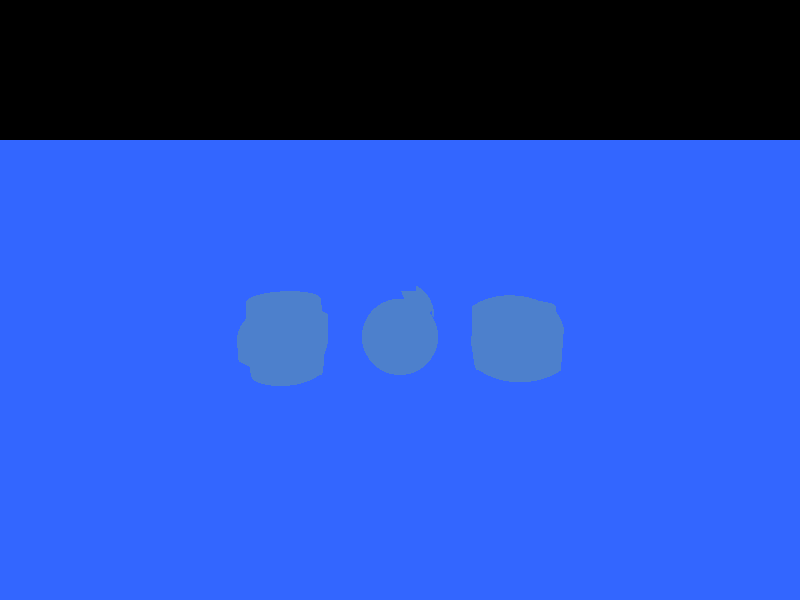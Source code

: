// Настройки камеры
camera {
  location <0, 5, -15>  // Позиция камеры
  look_at <0, 1, 0>     // Точка, на которую направлена камера
}

// Освещение
light_source {
  <0, 10, -10>          // Позиция источника света
  color rgb <1, 1, 1>   // Цвет света (белый)
}

// Текстура
#declare Surface_Texture = texture {
  pigment { color rgb <0.3, 0.5, 0.8> }
  finish { ambient 0.2 diffuse 0.8 }
}

// Изоповерхности с разными настройками
isosurface {
  function { pow(x, 2) + pow(y, 2) + pow(z, 2) - 1 } // Сфера радиусом 1
  texture { Surface_Texture }
}

isosurface {
  function { pow(x/1.5, 2) + pow(y, 2) + pow(z/2, 2) - 1 } // Эллипсоид
  translate <3, 0, 0>
  texture { Surface_Texture }
}

isosurface {
  function { pow(sqrt(pow(x, 2) + pow(z, 2)) - 1, 2) + pow(y, 2) - 0.25 } // Тор
  translate <-3, 0, 0>
  texture { Surface_Texture }
}

// Изоповерхности с преобразованиями
isosurface {
  function { pow(x, 2) + pow(y, 2) + pow(z/0.5, 2) - 1 } // Сжимаемая сфера
  texture { Surface_Texture }
}

isosurface {
  function { pow(x/2, 2) + pow(y, 2) + pow(z, 2) - 1 } // Растянутая сфера
  translate <3, 0, 0>
  texture { Surface_Texture }
}

isosurface {
  function { pow(x, 2) + pow(y/3, 2) + pow(z, 2) - 1 } // Вытянутая сфера
  translate <-3, 0, 0>
  texture { Surface_Texture }
}

// Изоповерхности, состоящие из нескольких операций
isosurface {
  function {
    max(
      pow(x, 2) + pow(y, 2) + pow(z, 2) - 1,  // Сфера 1
      pow(x - 1, 2) + pow(y - 1, 2) + pow(z, 2) - 1 // Сфера 2
    )
  }
  translate <0, 0, 2> // Сдвигаем вверх
  texture { Surface_Texture }
}

isosurface {
  function {
    max(
      pow(sqrt(pow(x, 2) + pow(z, 2)) - 1, 2) + pow(y, 2) - 0.25, // Тор 1
      pow(sqrt(pow(x - 1, 2) + pow(z - 1, 2)) - 0.5, 2) + pow(y, 2) - 0.1 // Тор 2
    )
  }
  translate <2, 0, 2> // Сдвигаем вверх
  texture { Surface_Texture }
}

// Плоскость для визуализации
plane {
  y, -2
  texture {
    pigment { color rgb <0.2, 0.4, 1> }  // Цвет воды
    finish {
      reflection 0.5    // Отражение воды
    }
  }
}
